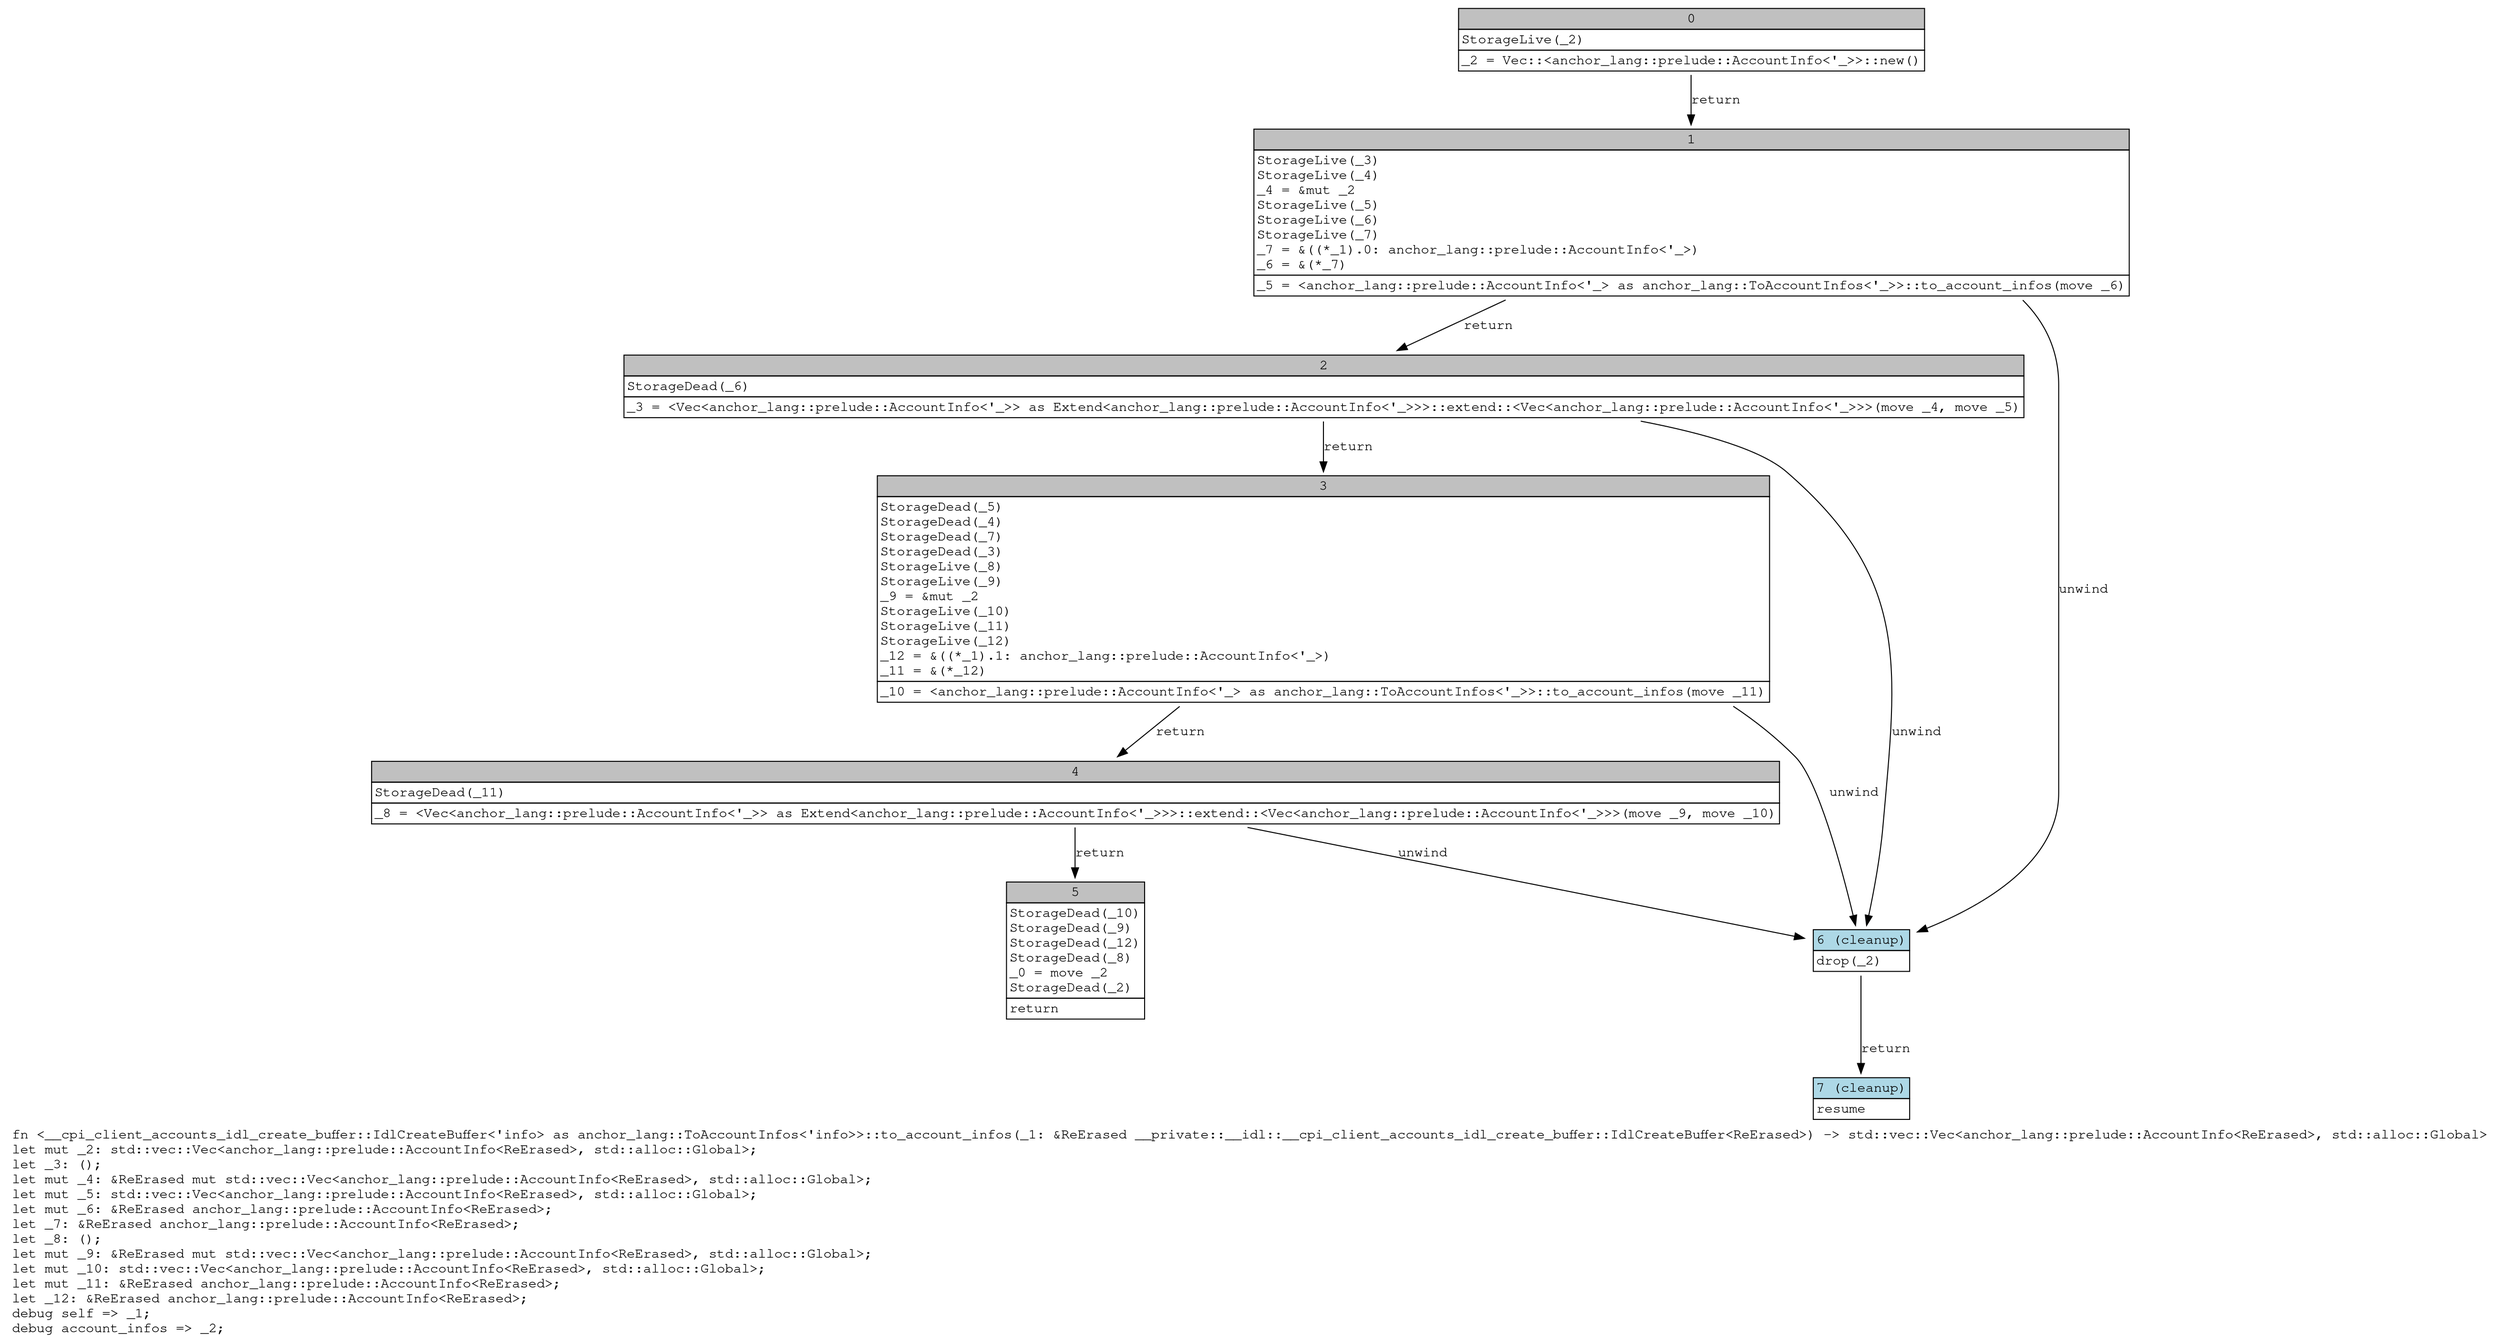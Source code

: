 digraph Mir_0_3372 {
    graph [fontname="Courier, monospace"];
    node [fontname="Courier, monospace"];
    edge [fontname="Courier, monospace"];
    label=<fn &lt;__cpi_client_accounts_idl_create_buffer::IdlCreateBuffer&lt;'info&gt; as anchor_lang::ToAccountInfos&lt;'info&gt;&gt;::to_account_infos(_1: &amp;ReErased __private::__idl::__cpi_client_accounts_idl_create_buffer::IdlCreateBuffer&lt;ReErased&gt;) -&gt; std::vec::Vec&lt;anchor_lang::prelude::AccountInfo&lt;ReErased&gt;, std::alloc::Global&gt;<br align="left"/>let mut _2: std::vec::Vec&lt;anchor_lang::prelude::AccountInfo&lt;ReErased&gt;, std::alloc::Global&gt;;<br align="left"/>let _3: ();<br align="left"/>let mut _4: &amp;ReErased mut std::vec::Vec&lt;anchor_lang::prelude::AccountInfo&lt;ReErased&gt;, std::alloc::Global&gt;;<br align="left"/>let mut _5: std::vec::Vec&lt;anchor_lang::prelude::AccountInfo&lt;ReErased&gt;, std::alloc::Global&gt;;<br align="left"/>let mut _6: &amp;ReErased anchor_lang::prelude::AccountInfo&lt;ReErased&gt;;<br align="left"/>let _7: &amp;ReErased anchor_lang::prelude::AccountInfo&lt;ReErased&gt;;<br align="left"/>let _8: ();<br align="left"/>let mut _9: &amp;ReErased mut std::vec::Vec&lt;anchor_lang::prelude::AccountInfo&lt;ReErased&gt;, std::alloc::Global&gt;;<br align="left"/>let mut _10: std::vec::Vec&lt;anchor_lang::prelude::AccountInfo&lt;ReErased&gt;, std::alloc::Global&gt;;<br align="left"/>let mut _11: &amp;ReErased anchor_lang::prelude::AccountInfo&lt;ReErased&gt;;<br align="left"/>let _12: &amp;ReErased anchor_lang::prelude::AccountInfo&lt;ReErased&gt;;<br align="left"/>debug self =&gt; _1;<br align="left"/>debug account_infos =&gt; _2;<br align="left"/>>;
    bb0__0_3372 [shape="none", label=<<table border="0" cellborder="1" cellspacing="0"><tr><td bgcolor="gray" align="center" colspan="1">0</td></tr><tr><td align="left" balign="left">StorageLive(_2)<br/></td></tr><tr><td align="left">_2 = Vec::&lt;anchor_lang::prelude::AccountInfo&lt;'_&gt;&gt;::new()</td></tr></table>>];
    bb1__0_3372 [shape="none", label=<<table border="0" cellborder="1" cellspacing="0"><tr><td bgcolor="gray" align="center" colspan="1">1</td></tr><tr><td align="left" balign="left">StorageLive(_3)<br/>StorageLive(_4)<br/>_4 = &amp;mut _2<br/>StorageLive(_5)<br/>StorageLive(_6)<br/>StorageLive(_7)<br/>_7 = &amp;((*_1).0: anchor_lang::prelude::AccountInfo&lt;'_&gt;)<br/>_6 = &amp;(*_7)<br/></td></tr><tr><td align="left">_5 = &lt;anchor_lang::prelude::AccountInfo&lt;'_&gt; as anchor_lang::ToAccountInfos&lt;'_&gt;&gt;::to_account_infos(move _6)</td></tr></table>>];
    bb2__0_3372 [shape="none", label=<<table border="0" cellborder="1" cellspacing="0"><tr><td bgcolor="gray" align="center" colspan="1">2</td></tr><tr><td align="left" balign="left">StorageDead(_6)<br/></td></tr><tr><td align="left">_3 = &lt;Vec&lt;anchor_lang::prelude::AccountInfo&lt;'_&gt;&gt; as Extend&lt;anchor_lang::prelude::AccountInfo&lt;'_&gt;&gt;&gt;::extend::&lt;Vec&lt;anchor_lang::prelude::AccountInfo&lt;'_&gt;&gt;&gt;(move _4, move _5)</td></tr></table>>];
    bb3__0_3372 [shape="none", label=<<table border="0" cellborder="1" cellspacing="0"><tr><td bgcolor="gray" align="center" colspan="1">3</td></tr><tr><td align="left" balign="left">StorageDead(_5)<br/>StorageDead(_4)<br/>StorageDead(_7)<br/>StorageDead(_3)<br/>StorageLive(_8)<br/>StorageLive(_9)<br/>_9 = &amp;mut _2<br/>StorageLive(_10)<br/>StorageLive(_11)<br/>StorageLive(_12)<br/>_12 = &amp;((*_1).1: anchor_lang::prelude::AccountInfo&lt;'_&gt;)<br/>_11 = &amp;(*_12)<br/></td></tr><tr><td align="left">_10 = &lt;anchor_lang::prelude::AccountInfo&lt;'_&gt; as anchor_lang::ToAccountInfos&lt;'_&gt;&gt;::to_account_infos(move _11)</td></tr></table>>];
    bb4__0_3372 [shape="none", label=<<table border="0" cellborder="1" cellspacing="0"><tr><td bgcolor="gray" align="center" colspan="1">4</td></tr><tr><td align="left" balign="left">StorageDead(_11)<br/></td></tr><tr><td align="left">_8 = &lt;Vec&lt;anchor_lang::prelude::AccountInfo&lt;'_&gt;&gt; as Extend&lt;anchor_lang::prelude::AccountInfo&lt;'_&gt;&gt;&gt;::extend::&lt;Vec&lt;anchor_lang::prelude::AccountInfo&lt;'_&gt;&gt;&gt;(move _9, move _10)</td></tr></table>>];
    bb5__0_3372 [shape="none", label=<<table border="0" cellborder="1" cellspacing="0"><tr><td bgcolor="gray" align="center" colspan="1">5</td></tr><tr><td align="left" balign="left">StorageDead(_10)<br/>StorageDead(_9)<br/>StorageDead(_12)<br/>StorageDead(_8)<br/>_0 = move _2<br/>StorageDead(_2)<br/></td></tr><tr><td align="left">return</td></tr></table>>];
    bb6__0_3372 [shape="none", label=<<table border="0" cellborder="1" cellspacing="0"><tr><td bgcolor="lightblue" align="center" colspan="1">6 (cleanup)</td></tr><tr><td align="left">drop(_2)</td></tr></table>>];
    bb7__0_3372 [shape="none", label=<<table border="0" cellborder="1" cellspacing="0"><tr><td bgcolor="lightblue" align="center" colspan="1">7 (cleanup)</td></tr><tr><td align="left">resume</td></tr></table>>];
    bb0__0_3372 -> bb1__0_3372 [label="return"];
    bb1__0_3372 -> bb2__0_3372 [label="return"];
    bb1__0_3372 -> bb6__0_3372 [label="unwind"];
    bb2__0_3372 -> bb3__0_3372 [label="return"];
    bb2__0_3372 -> bb6__0_3372 [label="unwind"];
    bb3__0_3372 -> bb4__0_3372 [label="return"];
    bb3__0_3372 -> bb6__0_3372 [label="unwind"];
    bb4__0_3372 -> bb5__0_3372 [label="return"];
    bb4__0_3372 -> bb6__0_3372 [label="unwind"];
    bb6__0_3372 -> bb7__0_3372 [label="return"];
}
